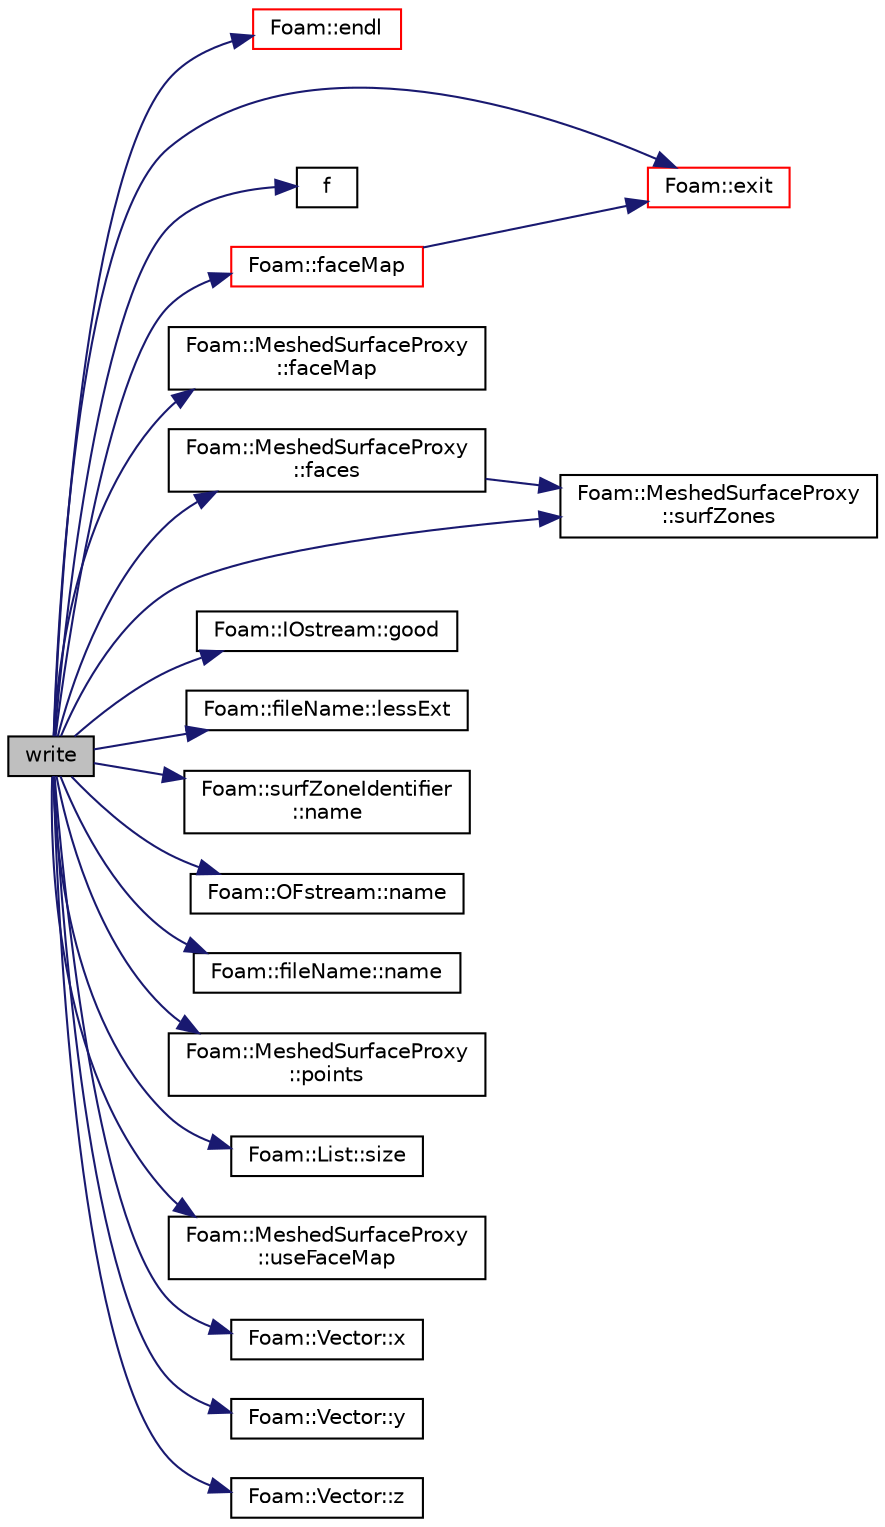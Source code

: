 digraph "write"
{
  bgcolor="transparent";
  edge [fontname="Helvetica",fontsize="10",labelfontname="Helvetica",labelfontsize="10"];
  node [fontname="Helvetica",fontsize="10",shape=record];
  rankdir="LR";
  Node178 [label="write",height=0.2,width=0.4,color="black", fillcolor="grey75", style="filled", fontcolor="black"];
  Node178 -> Node179 [color="midnightblue",fontsize="10",style="solid",fontname="Helvetica"];
  Node179 [label="Foam::endl",height=0.2,width=0.4,color="red",URL="$a21851.html#a2db8fe02a0d3909e9351bb4275b23ce4",tooltip="Add newline and flush stream. "];
  Node178 -> Node181 [color="midnightblue",fontsize="10",style="solid",fontname="Helvetica"];
  Node181 [label="Foam::exit",height=0.2,width=0.4,color="red",URL="$a21851.html#a06ca7250d8e89caf05243ec094843642"];
  Node178 -> Node228 [color="midnightblue",fontsize="10",style="solid",fontname="Helvetica"];
  Node228 [label="f",height=0.2,width=0.4,color="black",URL="$a18335.html#a888be93833ac7a23170555c69c690288"];
  Node178 -> Node229 [color="midnightblue",fontsize="10",style="solid",fontname="Helvetica"];
  Node229 [label="Foam::faceMap",height=0.2,width=0.4,color="red",URL="$a21851.html#aa77215843e964fac259ab06e68d0ee02"];
  Node229 -> Node181 [color="midnightblue",fontsize="10",style="solid",fontname="Helvetica"];
  Node178 -> Node232 [color="midnightblue",fontsize="10",style="solid",fontname="Helvetica"];
  Node232 [label="Foam::MeshedSurfaceProxy\l::faceMap",height=0.2,width=0.4,color="black",URL="$a30837.html#ac60b73c76c3ba27cee6f78de4e6b82df",tooltip="Const access to the faceMap, zero-sized when unused. "];
  Node178 -> Node233 [color="midnightblue",fontsize="10",style="solid",fontname="Helvetica"];
  Node233 [label="Foam::MeshedSurfaceProxy\l::faces",height=0.2,width=0.4,color="black",URL="$a30837.html#a16c6d36f7c961d037a44e5c235d9aa15",tooltip="Return const access to the faces. "];
  Node233 -> Node234 [color="midnightblue",fontsize="10",style="solid",fontname="Helvetica"];
  Node234 [label="Foam::MeshedSurfaceProxy\l::surfZones",height=0.2,width=0.4,color="black",URL="$a30837.html#a14a75381fb0e82fa2fdf4b3aff01a96a",tooltip="Const access to the surface zones. "];
  Node178 -> Node218 [color="midnightblue",fontsize="10",style="solid",fontname="Helvetica"];
  Node218 [label="Foam::IOstream::good",height=0.2,width=0.4,color="black",URL="$a27333.html#abdcc7f96f487faadc7769afcf58fe992",tooltip="Return true if next operation might succeed. "];
  Node178 -> Node235 [color="midnightblue",fontsize="10",style="solid",fontname="Helvetica"];
  Node235 [label="Foam::fileName::lessExt",height=0.2,width=0.4,color="black",URL="$a29541.html#a6807d1f6ee241b17aec7652ecce48f6e",tooltip="Return file name without extension (part before last .) "];
  Node178 -> Node236 [color="midnightblue",fontsize="10",style="solid",fontname="Helvetica"];
  Node236 [label="Foam::surfZoneIdentifier\l::name",height=0.2,width=0.4,color="black",URL="$a30973.html#acc80e00a8ac919288fb55bd14cc88bf6",tooltip="Return name. "];
  Node178 -> Node237 [color="midnightblue",fontsize="10",style="solid",fontname="Helvetica"];
  Node237 [label="Foam::OFstream::name",height=0.2,width=0.4,color="black",URL="$a27297.html#aba53f1f9c8fadfa65f4099af10df348c",tooltip="Return the name of the stream. "];
  Node178 -> Node238 [color="midnightblue",fontsize="10",style="solid",fontname="Helvetica"];
  Node238 [label="Foam::fileName::name",height=0.2,width=0.4,color="black",URL="$a29541.html#a433b30fb3a93b9b4d07204699a319ca5",tooltip="Return file name (part beyond last /) "];
  Node178 -> Node239 [color="midnightblue",fontsize="10",style="solid",fontname="Helvetica"];
  Node239 [label="Foam::MeshedSurfaceProxy\l::points",height=0.2,width=0.4,color="black",URL="$a30837.html#afb6c3bde245ae6ea91f1c538da59f8fc",tooltip="Return const access to the points. "];
  Node178 -> Node231 [color="midnightblue",fontsize="10",style="solid",fontname="Helvetica"];
  Node231 [label="Foam::List::size",height=0.2,width=0.4,color="black",URL="$a26833.html#a8a5f6fa29bd4b500caf186f60245b384",tooltip="Override size to be inconsistent with allocated storage. "];
  Node178 -> Node234 [color="midnightblue",fontsize="10",style="solid",fontname="Helvetica"];
  Node178 -> Node240 [color="midnightblue",fontsize="10",style="solid",fontname="Helvetica"];
  Node240 [label="Foam::MeshedSurfaceProxy\l::useFaceMap",height=0.2,width=0.4,color="black",URL="$a30837.html#ab637248fe62dcd14ffe4cd5958954b02",tooltip="Use faceMap? "];
  Node178 -> Node241 [color="midnightblue",fontsize="10",style="solid",fontname="Helvetica"];
  Node241 [label="Foam::Vector::x",height=0.2,width=0.4,color="black",URL="$a29749.html#a63327976e5a8359700064a02ae22548e"];
  Node178 -> Node242 [color="midnightblue",fontsize="10",style="solid",fontname="Helvetica"];
  Node242 [label="Foam::Vector::y",height=0.2,width=0.4,color="black",URL="$a29749.html#a1ee865f676fbac703a49c6654dd3ad74"];
  Node178 -> Node243 [color="midnightblue",fontsize="10",style="solid",fontname="Helvetica"];
  Node243 [label="Foam::Vector::z",height=0.2,width=0.4,color="black",URL="$a29749.html#a1c8320b15610de211ec70ef966581423"];
}

